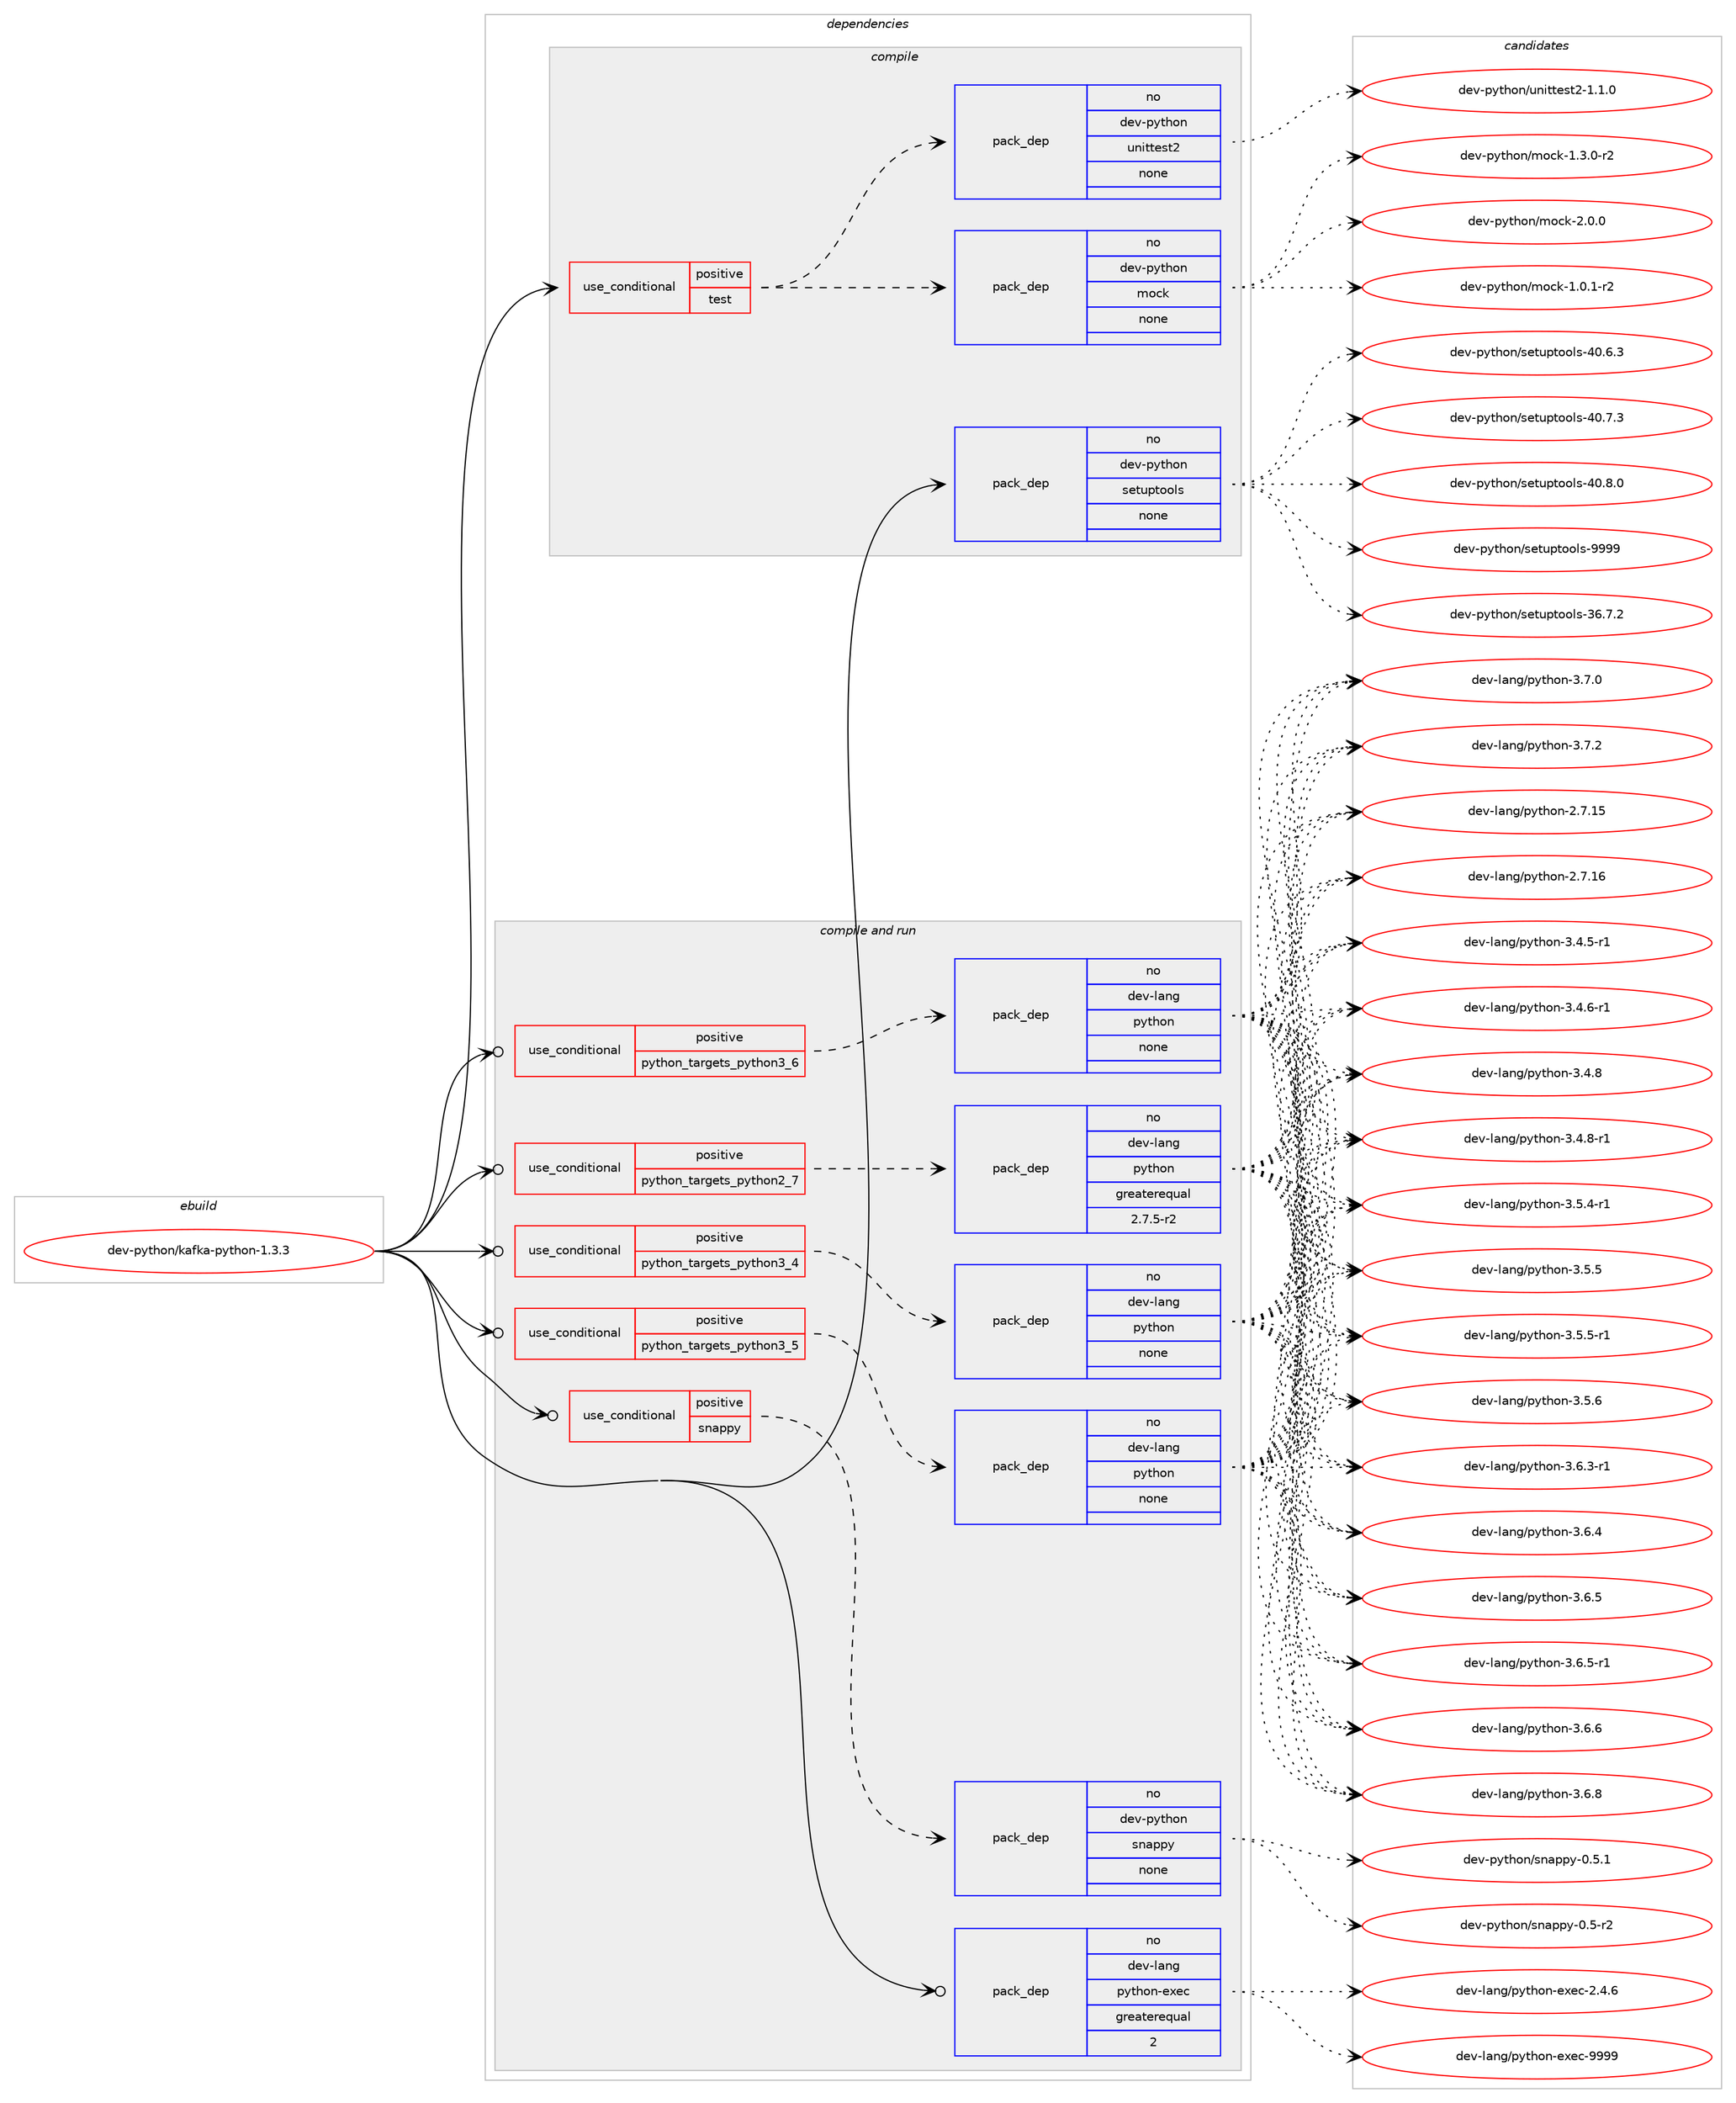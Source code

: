 digraph prolog {

# *************
# Graph options
# *************

newrank=true;
concentrate=true;
compound=true;
graph [rankdir=LR,fontname=Helvetica,fontsize=10,ranksep=1.5];#, ranksep=2.5, nodesep=0.2];
edge  [arrowhead=vee];
node  [fontname=Helvetica,fontsize=10];

# **********
# The ebuild
# **********

subgraph cluster_leftcol {
color=gray;
rank=same;
label=<<i>ebuild</i>>;
id [label="dev-python/kafka-python-1.3.3", color=red, width=4, href="../dev-python/kafka-python-1.3.3.svg"];
}

# ****************
# The dependencies
# ****************

subgraph cluster_midcol {
color=gray;
label=<<i>dependencies</i>>;
subgraph cluster_compile {
fillcolor="#eeeeee";
style=filled;
label=<<i>compile</i>>;
subgraph cond376606 {
dependency1416235 [label=<<TABLE BORDER="0" CELLBORDER="1" CELLSPACING="0" CELLPADDING="4"><TR><TD ROWSPAN="3" CELLPADDING="10">use_conditional</TD></TR><TR><TD>positive</TD></TR><TR><TD>test</TD></TR></TABLE>>, shape=none, color=red];
subgraph pack1016357 {
dependency1416236 [label=<<TABLE BORDER="0" CELLBORDER="1" CELLSPACING="0" CELLPADDING="4" WIDTH="220"><TR><TD ROWSPAN="6" CELLPADDING="30">pack_dep</TD></TR><TR><TD WIDTH="110">no</TD></TR><TR><TD>dev-python</TD></TR><TR><TD>mock</TD></TR><TR><TD>none</TD></TR><TR><TD></TD></TR></TABLE>>, shape=none, color=blue];
}
dependency1416235:e -> dependency1416236:w [weight=20,style="dashed",arrowhead="vee"];
subgraph pack1016358 {
dependency1416237 [label=<<TABLE BORDER="0" CELLBORDER="1" CELLSPACING="0" CELLPADDING="4" WIDTH="220"><TR><TD ROWSPAN="6" CELLPADDING="30">pack_dep</TD></TR><TR><TD WIDTH="110">no</TD></TR><TR><TD>dev-python</TD></TR><TR><TD>unittest2</TD></TR><TR><TD>none</TD></TR><TR><TD></TD></TR></TABLE>>, shape=none, color=blue];
}
dependency1416235:e -> dependency1416237:w [weight=20,style="dashed",arrowhead="vee"];
}
id:e -> dependency1416235:w [weight=20,style="solid",arrowhead="vee"];
subgraph pack1016359 {
dependency1416238 [label=<<TABLE BORDER="0" CELLBORDER="1" CELLSPACING="0" CELLPADDING="4" WIDTH="220"><TR><TD ROWSPAN="6" CELLPADDING="30">pack_dep</TD></TR><TR><TD WIDTH="110">no</TD></TR><TR><TD>dev-python</TD></TR><TR><TD>setuptools</TD></TR><TR><TD>none</TD></TR><TR><TD></TD></TR></TABLE>>, shape=none, color=blue];
}
id:e -> dependency1416238:w [weight=20,style="solid",arrowhead="vee"];
}
subgraph cluster_compileandrun {
fillcolor="#eeeeee";
style=filled;
label=<<i>compile and run</i>>;
subgraph cond376607 {
dependency1416239 [label=<<TABLE BORDER="0" CELLBORDER="1" CELLSPACING="0" CELLPADDING="4"><TR><TD ROWSPAN="3" CELLPADDING="10">use_conditional</TD></TR><TR><TD>positive</TD></TR><TR><TD>python_targets_python2_7</TD></TR></TABLE>>, shape=none, color=red];
subgraph pack1016360 {
dependency1416240 [label=<<TABLE BORDER="0" CELLBORDER="1" CELLSPACING="0" CELLPADDING="4" WIDTH="220"><TR><TD ROWSPAN="6" CELLPADDING="30">pack_dep</TD></TR><TR><TD WIDTH="110">no</TD></TR><TR><TD>dev-lang</TD></TR><TR><TD>python</TD></TR><TR><TD>greaterequal</TD></TR><TR><TD>2.7.5-r2</TD></TR></TABLE>>, shape=none, color=blue];
}
dependency1416239:e -> dependency1416240:w [weight=20,style="dashed",arrowhead="vee"];
}
id:e -> dependency1416239:w [weight=20,style="solid",arrowhead="odotvee"];
subgraph cond376608 {
dependency1416241 [label=<<TABLE BORDER="0" CELLBORDER="1" CELLSPACING="0" CELLPADDING="4"><TR><TD ROWSPAN="3" CELLPADDING="10">use_conditional</TD></TR><TR><TD>positive</TD></TR><TR><TD>python_targets_python3_4</TD></TR></TABLE>>, shape=none, color=red];
subgraph pack1016361 {
dependency1416242 [label=<<TABLE BORDER="0" CELLBORDER="1" CELLSPACING="0" CELLPADDING="4" WIDTH="220"><TR><TD ROWSPAN="6" CELLPADDING="30">pack_dep</TD></TR><TR><TD WIDTH="110">no</TD></TR><TR><TD>dev-lang</TD></TR><TR><TD>python</TD></TR><TR><TD>none</TD></TR><TR><TD></TD></TR></TABLE>>, shape=none, color=blue];
}
dependency1416241:e -> dependency1416242:w [weight=20,style="dashed",arrowhead="vee"];
}
id:e -> dependency1416241:w [weight=20,style="solid",arrowhead="odotvee"];
subgraph cond376609 {
dependency1416243 [label=<<TABLE BORDER="0" CELLBORDER="1" CELLSPACING="0" CELLPADDING="4"><TR><TD ROWSPAN="3" CELLPADDING="10">use_conditional</TD></TR><TR><TD>positive</TD></TR><TR><TD>python_targets_python3_5</TD></TR></TABLE>>, shape=none, color=red];
subgraph pack1016362 {
dependency1416244 [label=<<TABLE BORDER="0" CELLBORDER="1" CELLSPACING="0" CELLPADDING="4" WIDTH="220"><TR><TD ROWSPAN="6" CELLPADDING="30">pack_dep</TD></TR><TR><TD WIDTH="110">no</TD></TR><TR><TD>dev-lang</TD></TR><TR><TD>python</TD></TR><TR><TD>none</TD></TR><TR><TD></TD></TR></TABLE>>, shape=none, color=blue];
}
dependency1416243:e -> dependency1416244:w [weight=20,style="dashed",arrowhead="vee"];
}
id:e -> dependency1416243:w [weight=20,style="solid",arrowhead="odotvee"];
subgraph cond376610 {
dependency1416245 [label=<<TABLE BORDER="0" CELLBORDER="1" CELLSPACING="0" CELLPADDING="4"><TR><TD ROWSPAN="3" CELLPADDING="10">use_conditional</TD></TR><TR><TD>positive</TD></TR><TR><TD>python_targets_python3_6</TD></TR></TABLE>>, shape=none, color=red];
subgraph pack1016363 {
dependency1416246 [label=<<TABLE BORDER="0" CELLBORDER="1" CELLSPACING="0" CELLPADDING="4" WIDTH="220"><TR><TD ROWSPAN="6" CELLPADDING="30">pack_dep</TD></TR><TR><TD WIDTH="110">no</TD></TR><TR><TD>dev-lang</TD></TR><TR><TD>python</TD></TR><TR><TD>none</TD></TR><TR><TD></TD></TR></TABLE>>, shape=none, color=blue];
}
dependency1416245:e -> dependency1416246:w [weight=20,style="dashed",arrowhead="vee"];
}
id:e -> dependency1416245:w [weight=20,style="solid",arrowhead="odotvee"];
subgraph cond376611 {
dependency1416247 [label=<<TABLE BORDER="0" CELLBORDER="1" CELLSPACING="0" CELLPADDING="4"><TR><TD ROWSPAN="3" CELLPADDING="10">use_conditional</TD></TR><TR><TD>positive</TD></TR><TR><TD>snappy</TD></TR></TABLE>>, shape=none, color=red];
subgraph pack1016364 {
dependency1416248 [label=<<TABLE BORDER="0" CELLBORDER="1" CELLSPACING="0" CELLPADDING="4" WIDTH="220"><TR><TD ROWSPAN="6" CELLPADDING="30">pack_dep</TD></TR><TR><TD WIDTH="110">no</TD></TR><TR><TD>dev-python</TD></TR><TR><TD>snappy</TD></TR><TR><TD>none</TD></TR><TR><TD></TD></TR></TABLE>>, shape=none, color=blue];
}
dependency1416247:e -> dependency1416248:w [weight=20,style="dashed",arrowhead="vee"];
}
id:e -> dependency1416247:w [weight=20,style="solid",arrowhead="odotvee"];
subgraph pack1016365 {
dependency1416249 [label=<<TABLE BORDER="0" CELLBORDER="1" CELLSPACING="0" CELLPADDING="4" WIDTH="220"><TR><TD ROWSPAN="6" CELLPADDING="30">pack_dep</TD></TR><TR><TD WIDTH="110">no</TD></TR><TR><TD>dev-lang</TD></TR><TR><TD>python-exec</TD></TR><TR><TD>greaterequal</TD></TR><TR><TD>2</TD></TR></TABLE>>, shape=none, color=blue];
}
id:e -> dependency1416249:w [weight=20,style="solid",arrowhead="odotvee"];
}
subgraph cluster_run {
fillcolor="#eeeeee";
style=filled;
label=<<i>run</i>>;
}
}

# **************
# The candidates
# **************

subgraph cluster_choices {
rank=same;
color=gray;
label=<<i>candidates</i>>;

subgraph choice1016357 {
color=black;
nodesep=1;
choice1001011184511212111610411111047109111991074549464846494511450 [label="dev-python/mock-1.0.1-r2", color=red, width=4,href="../dev-python/mock-1.0.1-r2.svg"];
choice1001011184511212111610411111047109111991074549465146484511450 [label="dev-python/mock-1.3.0-r2", color=red, width=4,href="../dev-python/mock-1.3.0-r2.svg"];
choice100101118451121211161041111104710911199107455046484648 [label="dev-python/mock-2.0.0", color=red, width=4,href="../dev-python/mock-2.0.0.svg"];
dependency1416236:e -> choice1001011184511212111610411111047109111991074549464846494511450:w [style=dotted,weight="100"];
dependency1416236:e -> choice1001011184511212111610411111047109111991074549465146484511450:w [style=dotted,weight="100"];
dependency1416236:e -> choice100101118451121211161041111104710911199107455046484648:w [style=dotted,weight="100"];
}
subgraph choice1016358 {
color=black;
nodesep=1;
choice100101118451121211161041111104711711010511611610111511650454946494648 [label="dev-python/unittest2-1.1.0", color=red, width=4,href="../dev-python/unittest2-1.1.0.svg"];
dependency1416237:e -> choice100101118451121211161041111104711711010511611610111511650454946494648:w [style=dotted,weight="100"];
}
subgraph choice1016359 {
color=black;
nodesep=1;
choice100101118451121211161041111104711510111611711211611111110811545515446554650 [label="dev-python/setuptools-36.7.2", color=red, width=4,href="../dev-python/setuptools-36.7.2.svg"];
choice100101118451121211161041111104711510111611711211611111110811545524846544651 [label="dev-python/setuptools-40.6.3", color=red, width=4,href="../dev-python/setuptools-40.6.3.svg"];
choice100101118451121211161041111104711510111611711211611111110811545524846554651 [label="dev-python/setuptools-40.7.3", color=red, width=4,href="../dev-python/setuptools-40.7.3.svg"];
choice100101118451121211161041111104711510111611711211611111110811545524846564648 [label="dev-python/setuptools-40.8.0", color=red, width=4,href="../dev-python/setuptools-40.8.0.svg"];
choice10010111845112121116104111110471151011161171121161111111081154557575757 [label="dev-python/setuptools-9999", color=red, width=4,href="../dev-python/setuptools-9999.svg"];
dependency1416238:e -> choice100101118451121211161041111104711510111611711211611111110811545515446554650:w [style=dotted,weight="100"];
dependency1416238:e -> choice100101118451121211161041111104711510111611711211611111110811545524846544651:w [style=dotted,weight="100"];
dependency1416238:e -> choice100101118451121211161041111104711510111611711211611111110811545524846554651:w [style=dotted,weight="100"];
dependency1416238:e -> choice100101118451121211161041111104711510111611711211611111110811545524846564648:w [style=dotted,weight="100"];
dependency1416238:e -> choice10010111845112121116104111110471151011161171121161111111081154557575757:w [style=dotted,weight="100"];
}
subgraph choice1016360 {
color=black;
nodesep=1;
choice10010111845108971101034711212111610411111045504655464953 [label="dev-lang/python-2.7.15", color=red, width=4,href="../dev-lang/python-2.7.15.svg"];
choice10010111845108971101034711212111610411111045504655464954 [label="dev-lang/python-2.7.16", color=red, width=4,href="../dev-lang/python-2.7.16.svg"];
choice1001011184510897110103471121211161041111104551465246534511449 [label="dev-lang/python-3.4.5-r1", color=red, width=4,href="../dev-lang/python-3.4.5-r1.svg"];
choice1001011184510897110103471121211161041111104551465246544511449 [label="dev-lang/python-3.4.6-r1", color=red, width=4,href="../dev-lang/python-3.4.6-r1.svg"];
choice100101118451089711010347112121116104111110455146524656 [label="dev-lang/python-3.4.8", color=red, width=4,href="../dev-lang/python-3.4.8.svg"];
choice1001011184510897110103471121211161041111104551465246564511449 [label="dev-lang/python-3.4.8-r1", color=red, width=4,href="../dev-lang/python-3.4.8-r1.svg"];
choice1001011184510897110103471121211161041111104551465346524511449 [label="dev-lang/python-3.5.4-r1", color=red, width=4,href="../dev-lang/python-3.5.4-r1.svg"];
choice100101118451089711010347112121116104111110455146534653 [label="dev-lang/python-3.5.5", color=red, width=4,href="../dev-lang/python-3.5.5.svg"];
choice1001011184510897110103471121211161041111104551465346534511449 [label="dev-lang/python-3.5.5-r1", color=red, width=4,href="../dev-lang/python-3.5.5-r1.svg"];
choice100101118451089711010347112121116104111110455146534654 [label="dev-lang/python-3.5.6", color=red, width=4,href="../dev-lang/python-3.5.6.svg"];
choice1001011184510897110103471121211161041111104551465446514511449 [label="dev-lang/python-3.6.3-r1", color=red, width=4,href="../dev-lang/python-3.6.3-r1.svg"];
choice100101118451089711010347112121116104111110455146544652 [label="dev-lang/python-3.6.4", color=red, width=4,href="../dev-lang/python-3.6.4.svg"];
choice100101118451089711010347112121116104111110455146544653 [label="dev-lang/python-3.6.5", color=red, width=4,href="../dev-lang/python-3.6.5.svg"];
choice1001011184510897110103471121211161041111104551465446534511449 [label="dev-lang/python-3.6.5-r1", color=red, width=4,href="../dev-lang/python-3.6.5-r1.svg"];
choice100101118451089711010347112121116104111110455146544654 [label="dev-lang/python-3.6.6", color=red, width=4,href="../dev-lang/python-3.6.6.svg"];
choice100101118451089711010347112121116104111110455146544656 [label="dev-lang/python-3.6.8", color=red, width=4,href="../dev-lang/python-3.6.8.svg"];
choice100101118451089711010347112121116104111110455146554648 [label="dev-lang/python-3.7.0", color=red, width=4,href="../dev-lang/python-3.7.0.svg"];
choice100101118451089711010347112121116104111110455146554650 [label="dev-lang/python-3.7.2", color=red, width=4,href="../dev-lang/python-3.7.2.svg"];
dependency1416240:e -> choice10010111845108971101034711212111610411111045504655464953:w [style=dotted,weight="100"];
dependency1416240:e -> choice10010111845108971101034711212111610411111045504655464954:w [style=dotted,weight="100"];
dependency1416240:e -> choice1001011184510897110103471121211161041111104551465246534511449:w [style=dotted,weight="100"];
dependency1416240:e -> choice1001011184510897110103471121211161041111104551465246544511449:w [style=dotted,weight="100"];
dependency1416240:e -> choice100101118451089711010347112121116104111110455146524656:w [style=dotted,weight="100"];
dependency1416240:e -> choice1001011184510897110103471121211161041111104551465246564511449:w [style=dotted,weight="100"];
dependency1416240:e -> choice1001011184510897110103471121211161041111104551465346524511449:w [style=dotted,weight="100"];
dependency1416240:e -> choice100101118451089711010347112121116104111110455146534653:w [style=dotted,weight="100"];
dependency1416240:e -> choice1001011184510897110103471121211161041111104551465346534511449:w [style=dotted,weight="100"];
dependency1416240:e -> choice100101118451089711010347112121116104111110455146534654:w [style=dotted,weight="100"];
dependency1416240:e -> choice1001011184510897110103471121211161041111104551465446514511449:w [style=dotted,weight="100"];
dependency1416240:e -> choice100101118451089711010347112121116104111110455146544652:w [style=dotted,weight="100"];
dependency1416240:e -> choice100101118451089711010347112121116104111110455146544653:w [style=dotted,weight="100"];
dependency1416240:e -> choice1001011184510897110103471121211161041111104551465446534511449:w [style=dotted,weight="100"];
dependency1416240:e -> choice100101118451089711010347112121116104111110455146544654:w [style=dotted,weight="100"];
dependency1416240:e -> choice100101118451089711010347112121116104111110455146544656:w [style=dotted,weight="100"];
dependency1416240:e -> choice100101118451089711010347112121116104111110455146554648:w [style=dotted,weight="100"];
dependency1416240:e -> choice100101118451089711010347112121116104111110455146554650:w [style=dotted,weight="100"];
}
subgraph choice1016361 {
color=black;
nodesep=1;
choice10010111845108971101034711212111610411111045504655464953 [label="dev-lang/python-2.7.15", color=red, width=4,href="../dev-lang/python-2.7.15.svg"];
choice10010111845108971101034711212111610411111045504655464954 [label="dev-lang/python-2.7.16", color=red, width=4,href="../dev-lang/python-2.7.16.svg"];
choice1001011184510897110103471121211161041111104551465246534511449 [label="dev-lang/python-3.4.5-r1", color=red, width=4,href="../dev-lang/python-3.4.5-r1.svg"];
choice1001011184510897110103471121211161041111104551465246544511449 [label="dev-lang/python-3.4.6-r1", color=red, width=4,href="../dev-lang/python-3.4.6-r1.svg"];
choice100101118451089711010347112121116104111110455146524656 [label="dev-lang/python-3.4.8", color=red, width=4,href="../dev-lang/python-3.4.8.svg"];
choice1001011184510897110103471121211161041111104551465246564511449 [label="dev-lang/python-3.4.8-r1", color=red, width=4,href="../dev-lang/python-3.4.8-r1.svg"];
choice1001011184510897110103471121211161041111104551465346524511449 [label="dev-lang/python-3.5.4-r1", color=red, width=4,href="../dev-lang/python-3.5.4-r1.svg"];
choice100101118451089711010347112121116104111110455146534653 [label="dev-lang/python-3.5.5", color=red, width=4,href="../dev-lang/python-3.5.5.svg"];
choice1001011184510897110103471121211161041111104551465346534511449 [label="dev-lang/python-3.5.5-r1", color=red, width=4,href="../dev-lang/python-3.5.5-r1.svg"];
choice100101118451089711010347112121116104111110455146534654 [label="dev-lang/python-3.5.6", color=red, width=4,href="../dev-lang/python-3.5.6.svg"];
choice1001011184510897110103471121211161041111104551465446514511449 [label="dev-lang/python-3.6.3-r1", color=red, width=4,href="../dev-lang/python-3.6.3-r1.svg"];
choice100101118451089711010347112121116104111110455146544652 [label="dev-lang/python-3.6.4", color=red, width=4,href="../dev-lang/python-3.6.4.svg"];
choice100101118451089711010347112121116104111110455146544653 [label="dev-lang/python-3.6.5", color=red, width=4,href="../dev-lang/python-3.6.5.svg"];
choice1001011184510897110103471121211161041111104551465446534511449 [label="dev-lang/python-3.6.5-r1", color=red, width=4,href="../dev-lang/python-3.6.5-r1.svg"];
choice100101118451089711010347112121116104111110455146544654 [label="dev-lang/python-3.6.6", color=red, width=4,href="../dev-lang/python-3.6.6.svg"];
choice100101118451089711010347112121116104111110455146544656 [label="dev-lang/python-3.6.8", color=red, width=4,href="../dev-lang/python-3.6.8.svg"];
choice100101118451089711010347112121116104111110455146554648 [label="dev-lang/python-3.7.0", color=red, width=4,href="../dev-lang/python-3.7.0.svg"];
choice100101118451089711010347112121116104111110455146554650 [label="dev-lang/python-3.7.2", color=red, width=4,href="../dev-lang/python-3.7.2.svg"];
dependency1416242:e -> choice10010111845108971101034711212111610411111045504655464953:w [style=dotted,weight="100"];
dependency1416242:e -> choice10010111845108971101034711212111610411111045504655464954:w [style=dotted,weight="100"];
dependency1416242:e -> choice1001011184510897110103471121211161041111104551465246534511449:w [style=dotted,weight="100"];
dependency1416242:e -> choice1001011184510897110103471121211161041111104551465246544511449:w [style=dotted,weight="100"];
dependency1416242:e -> choice100101118451089711010347112121116104111110455146524656:w [style=dotted,weight="100"];
dependency1416242:e -> choice1001011184510897110103471121211161041111104551465246564511449:w [style=dotted,weight="100"];
dependency1416242:e -> choice1001011184510897110103471121211161041111104551465346524511449:w [style=dotted,weight="100"];
dependency1416242:e -> choice100101118451089711010347112121116104111110455146534653:w [style=dotted,weight="100"];
dependency1416242:e -> choice1001011184510897110103471121211161041111104551465346534511449:w [style=dotted,weight="100"];
dependency1416242:e -> choice100101118451089711010347112121116104111110455146534654:w [style=dotted,weight="100"];
dependency1416242:e -> choice1001011184510897110103471121211161041111104551465446514511449:w [style=dotted,weight="100"];
dependency1416242:e -> choice100101118451089711010347112121116104111110455146544652:w [style=dotted,weight="100"];
dependency1416242:e -> choice100101118451089711010347112121116104111110455146544653:w [style=dotted,weight="100"];
dependency1416242:e -> choice1001011184510897110103471121211161041111104551465446534511449:w [style=dotted,weight="100"];
dependency1416242:e -> choice100101118451089711010347112121116104111110455146544654:w [style=dotted,weight="100"];
dependency1416242:e -> choice100101118451089711010347112121116104111110455146544656:w [style=dotted,weight="100"];
dependency1416242:e -> choice100101118451089711010347112121116104111110455146554648:w [style=dotted,weight="100"];
dependency1416242:e -> choice100101118451089711010347112121116104111110455146554650:w [style=dotted,weight="100"];
}
subgraph choice1016362 {
color=black;
nodesep=1;
choice10010111845108971101034711212111610411111045504655464953 [label="dev-lang/python-2.7.15", color=red, width=4,href="../dev-lang/python-2.7.15.svg"];
choice10010111845108971101034711212111610411111045504655464954 [label="dev-lang/python-2.7.16", color=red, width=4,href="../dev-lang/python-2.7.16.svg"];
choice1001011184510897110103471121211161041111104551465246534511449 [label="dev-lang/python-3.4.5-r1", color=red, width=4,href="../dev-lang/python-3.4.5-r1.svg"];
choice1001011184510897110103471121211161041111104551465246544511449 [label="dev-lang/python-3.4.6-r1", color=red, width=4,href="../dev-lang/python-3.4.6-r1.svg"];
choice100101118451089711010347112121116104111110455146524656 [label="dev-lang/python-3.4.8", color=red, width=4,href="../dev-lang/python-3.4.8.svg"];
choice1001011184510897110103471121211161041111104551465246564511449 [label="dev-lang/python-3.4.8-r1", color=red, width=4,href="../dev-lang/python-3.4.8-r1.svg"];
choice1001011184510897110103471121211161041111104551465346524511449 [label="dev-lang/python-3.5.4-r1", color=red, width=4,href="../dev-lang/python-3.5.4-r1.svg"];
choice100101118451089711010347112121116104111110455146534653 [label="dev-lang/python-3.5.5", color=red, width=4,href="../dev-lang/python-3.5.5.svg"];
choice1001011184510897110103471121211161041111104551465346534511449 [label="dev-lang/python-3.5.5-r1", color=red, width=4,href="../dev-lang/python-3.5.5-r1.svg"];
choice100101118451089711010347112121116104111110455146534654 [label="dev-lang/python-3.5.6", color=red, width=4,href="../dev-lang/python-3.5.6.svg"];
choice1001011184510897110103471121211161041111104551465446514511449 [label="dev-lang/python-3.6.3-r1", color=red, width=4,href="../dev-lang/python-3.6.3-r1.svg"];
choice100101118451089711010347112121116104111110455146544652 [label="dev-lang/python-3.6.4", color=red, width=4,href="../dev-lang/python-3.6.4.svg"];
choice100101118451089711010347112121116104111110455146544653 [label="dev-lang/python-3.6.5", color=red, width=4,href="../dev-lang/python-3.6.5.svg"];
choice1001011184510897110103471121211161041111104551465446534511449 [label="dev-lang/python-3.6.5-r1", color=red, width=4,href="../dev-lang/python-3.6.5-r1.svg"];
choice100101118451089711010347112121116104111110455146544654 [label="dev-lang/python-3.6.6", color=red, width=4,href="../dev-lang/python-3.6.6.svg"];
choice100101118451089711010347112121116104111110455146544656 [label="dev-lang/python-3.6.8", color=red, width=4,href="../dev-lang/python-3.6.8.svg"];
choice100101118451089711010347112121116104111110455146554648 [label="dev-lang/python-3.7.0", color=red, width=4,href="../dev-lang/python-3.7.0.svg"];
choice100101118451089711010347112121116104111110455146554650 [label="dev-lang/python-3.7.2", color=red, width=4,href="../dev-lang/python-3.7.2.svg"];
dependency1416244:e -> choice10010111845108971101034711212111610411111045504655464953:w [style=dotted,weight="100"];
dependency1416244:e -> choice10010111845108971101034711212111610411111045504655464954:w [style=dotted,weight="100"];
dependency1416244:e -> choice1001011184510897110103471121211161041111104551465246534511449:w [style=dotted,weight="100"];
dependency1416244:e -> choice1001011184510897110103471121211161041111104551465246544511449:w [style=dotted,weight="100"];
dependency1416244:e -> choice100101118451089711010347112121116104111110455146524656:w [style=dotted,weight="100"];
dependency1416244:e -> choice1001011184510897110103471121211161041111104551465246564511449:w [style=dotted,weight="100"];
dependency1416244:e -> choice1001011184510897110103471121211161041111104551465346524511449:w [style=dotted,weight="100"];
dependency1416244:e -> choice100101118451089711010347112121116104111110455146534653:w [style=dotted,weight="100"];
dependency1416244:e -> choice1001011184510897110103471121211161041111104551465346534511449:w [style=dotted,weight="100"];
dependency1416244:e -> choice100101118451089711010347112121116104111110455146534654:w [style=dotted,weight="100"];
dependency1416244:e -> choice1001011184510897110103471121211161041111104551465446514511449:w [style=dotted,weight="100"];
dependency1416244:e -> choice100101118451089711010347112121116104111110455146544652:w [style=dotted,weight="100"];
dependency1416244:e -> choice100101118451089711010347112121116104111110455146544653:w [style=dotted,weight="100"];
dependency1416244:e -> choice1001011184510897110103471121211161041111104551465446534511449:w [style=dotted,weight="100"];
dependency1416244:e -> choice100101118451089711010347112121116104111110455146544654:w [style=dotted,weight="100"];
dependency1416244:e -> choice100101118451089711010347112121116104111110455146544656:w [style=dotted,weight="100"];
dependency1416244:e -> choice100101118451089711010347112121116104111110455146554648:w [style=dotted,weight="100"];
dependency1416244:e -> choice100101118451089711010347112121116104111110455146554650:w [style=dotted,weight="100"];
}
subgraph choice1016363 {
color=black;
nodesep=1;
choice10010111845108971101034711212111610411111045504655464953 [label="dev-lang/python-2.7.15", color=red, width=4,href="../dev-lang/python-2.7.15.svg"];
choice10010111845108971101034711212111610411111045504655464954 [label="dev-lang/python-2.7.16", color=red, width=4,href="../dev-lang/python-2.7.16.svg"];
choice1001011184510897110103471121211161041111104551465246534511449 [label="dev-lang/python-3.4.5-r1", color=red, width=4,href="../dev-lang/python-3.4.5-r1.svg"];
choice1001011184510897110103471121211161041111104551465246544511449 [label="dev-lang/python-3.4.6-r1", color=red, width=4,href="../dev-lang/python-3.4.6-r1.svg"];
choice100101118451089711010347112121116104111110455146524656 [label="dev-lang/python-3.4.8", color=red, width=4,href="../dev-lang/python-3.4.8.svg"];
choice1001011184510897110103471121211161041111104551465246564511449 [label="dev-lang/python-3.4.8-r1", color=red, width=4,href="../dev-lang/python-3.4.8-r1.svg"];
choice1001011184510897110103471121211161041111104551465346524511449 [label="dev-lang/python-3.5.4-r1", color=red, width=4,href="../dev-lang/python-3.5.4-r1.svg"];
choice100101118451089711010347112121116104111110455146534653 [label="dev-lang/python-3.5.5", color=red, width=4,href="../dev-lang/python-3.5.5.svg"];
choice1001011184510897110103471121211161041111104551465346534511449 [label="dev-lang/python-3.5.5-r1", color=red, width=4,href="../dev-lang/python-3.5.5-r1.svg"];
choice100101118451089711010347112121116104111110455146534654 [label="dev-lang/python-3.5.6", color=red, width=4,href="../dev-lang/python-3.5.6.svg"];
choice1001011184510897110103471121211161041111104551465446514511449 [label="dev-lang/python-3.6.3-r1", color=red, width=4,href="../dev-lang/python-3.6.3-r1.svg"];
choice100101118451089711010347112121116104111110455146544652 [label="dev-lang/python-3.6.4", color=red, width=4,href="../dev-lang/python-3.6.4.svg"];
choice100101118451089711010347112121116104111110455146544653 [label="dev-lang/python-3.6.5", color=red, width=4,href="../dev-lang/python-3.6.5.svg"];
choice1001011184510897110103471121211161041111104551465446534511449 [label="dev-lang/python-3.6.5-r1", color=red, width=4,href="../dev-lang/python-3.6.5-r1.svg"];
choice100101118451089711010347112121116104111110455146544654 [label="dev-lang/python-3.6.6", color=red, width=4,href="../dev-lang/python-3.6.6.svg"];
choice100101118451089711010347112121116104111110455146544656 [label="dev-lang/python-3.6.8", color=red, width=4,href="../dev-lang/python-3.6.8.svg"];
choice100101118451089711010347112121116104111110455146554648 [label="dev-lang/python-3.7.0", color=red, width=4,href="../dev-lang/python-3.7.0.svg"];
choice100101118451089711010347112121116104111110455146554650 [label="dev-lang/python-3.7.2", color=red, width=4,href="../dev-lang/python-3.7.2.svg"];
dependency1416246:e -> choice10010111845108971101034711212111610411111045504655464953:w [style=dotted,weight="100"];
dependency1416246:e -> choice10010111845108971101034711212111610411111045504655464954:w [style=dotted,weight="100"];
dependency1416246:e -> choice1001011184510897110103471121211161041111104551465246534511449:w [style=dotted,weight="100"];
dependency1416246:e -> choice1001011184510897110103471121211161041111104551465246544511449:w [style=dotted,weight="100"];
dependency1416246:e -> choice100101118451089711010347112121116104111110455146524656:w [style=dotted,weight="100"];
dependency1416246:e -> choice1001011184510897110103471121211161041111104551465246564511449:w [style=dotted,weight="100"];
dependency1416246:e -> choice1001011184510897110103471121211161041111104551465346524511449:w [style=dotted,weight="100"];
dependency1416246:e -> choice100101118451089711010347112121116104111110455146534653:w [style=dotted,weight="100"];
dependency1416246:e -> choice1001011184510897110103471121211161041111104551465346534511449:w [style=dotted,weight="100"];
dependency1416246:e -> choice100101118451089711010347112121116104111110455146534654:w [style=dotted,weight="100"];
dependency1416246:e -> choice1001011184510897110103471121211161041111104551465446514511449:w [style=dotted,weight="100"];
dependency1416246:e -> choice100101118451089711010347112121116104111110455146544652:w [style=dotted,weight="100"];
dependency1416246:e -> choice100101118451089711010347112121116104111110455146544653:w [style=dotted,weight="100"];
dependency1416246:e -> choice1001011184510897110103471121211161041111104551465446534511449:w [style=dotted,weight="100"];
dependency1416246:e -> choice100101118451089711010347112121116104111110455146544654:w [style=dotted,weight="100"];
dependency1416246:e -> choice100101118451089711010347112121116104111110455146544656:w [style=dotted,weight="100"];
dependency1416246:e -> choice100101118451089711010347112121116104111110455146554648:w [style=dotted,weight="100"];
dependency1416246:e -> choice100101118451089711010347112121116104111110455146554650:w [style=dotted,weight="100"];
}
subgraph choice1016364 {
color=black;
nodesep=1;
choice100101118451121211161041111104711511097112112121454846534511450 [label="dev-python/snappy-0.5-r2", color=red, width=4,href="../dev-python/snappy-0.5-r2.svg"];
choice100101118451121211161041111104711511097112112121454846534649 [label="dev-python/snappy-0.5.1", color=red, width=4,href="../dev-python/snappy-0.5.1.svg"];
dependency1416248:e -> choice100101118451121211161041111104711511097112112121454846534511450:w [style=dotted,weight="100"];
dependency1416248:e -> choice100101118451121211161041111104711511097112112121454846534649:w [style=dotted,weight="100"];
}
subgraph choice1016365 {
color=black;
nodesep=1;
choice1001011184510897110103471121211161041111104510112010199455046524654 [label="dev-lang/python-exec-2.4.6", color=red, width=4,href="../dev-lang/python-exec-2.4.6.svg"];
choice10010111845108971101034711212111610411111045101120101994557575757 [label="dev-lang/python-exec-9999", color=red, width=4,href="../dev-lang/python-exec-9999.svg"];
dependency1416249:e -> choice1001011184510897110103471121211161041111104510112010199455046524654:w [style=dotted,weight="100"];
dependency1416249:e -> choice10010111845108971101034711212111610411111045101120101994557575757:w [style=dotted,weight="100"];
}
}

}
